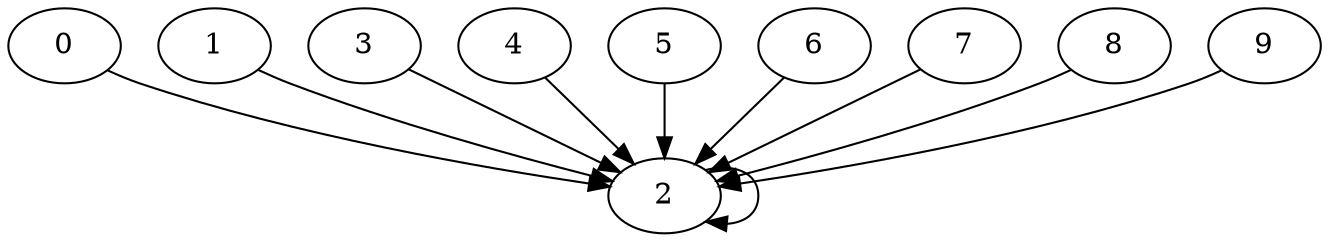 digraph mongraphe {
	0 -> 2;
	1 -> 2;
	2 -> 2;
	3 -> 2;
	4 -> 2;
	5 -> 2;
	6 -> 2;
	7 -> 2;
	8 -> 2;
	9 -> 2;
}